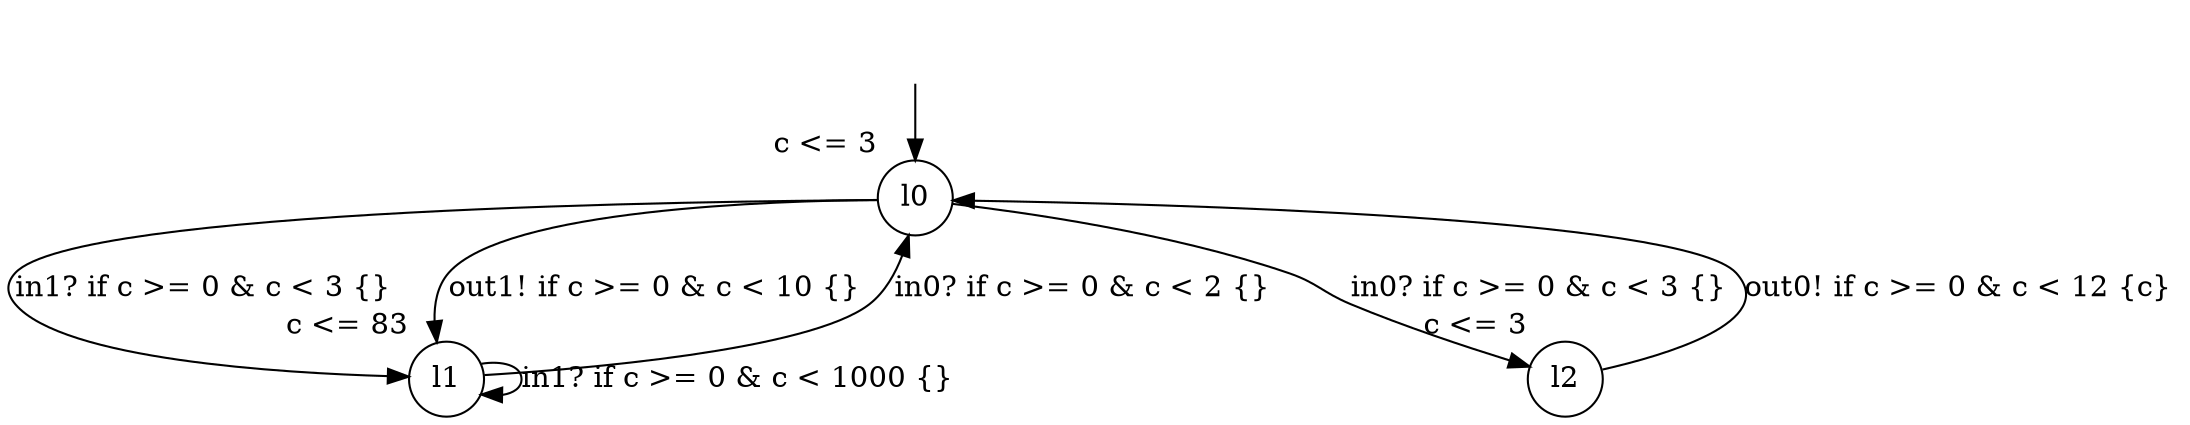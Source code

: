digraph g {
__start0 [label="" shape="none"];
l0 [shape="circle" margin=0 label="l0", xlabel="c <= 3"];
l1 [shape="circle" margin=0 label="l1", xlabel="c <= 83"];
l2 [shape="circle" margin=0 label="l2", xlabel="c <= 3"];
l0 -> l2 [label="in0? if c >= 0 & c < 3 {} "];
l0 -> l1 [label="in1? if c >= 0 & c < 3 {} "];
l0 -> l1 [label="out1! if c >= 0 & c < 10 {} "];
l1 -> l1 [label="in1? if c >= 0 & c < 1000 {} "];
l1 -> l0 [label="in0? if c >= 0 & c < 2 {} "];
l2 -> l0 [label="out0! if c >= 0 & c < 12 {c} "];
__start0 -> l0;
}
